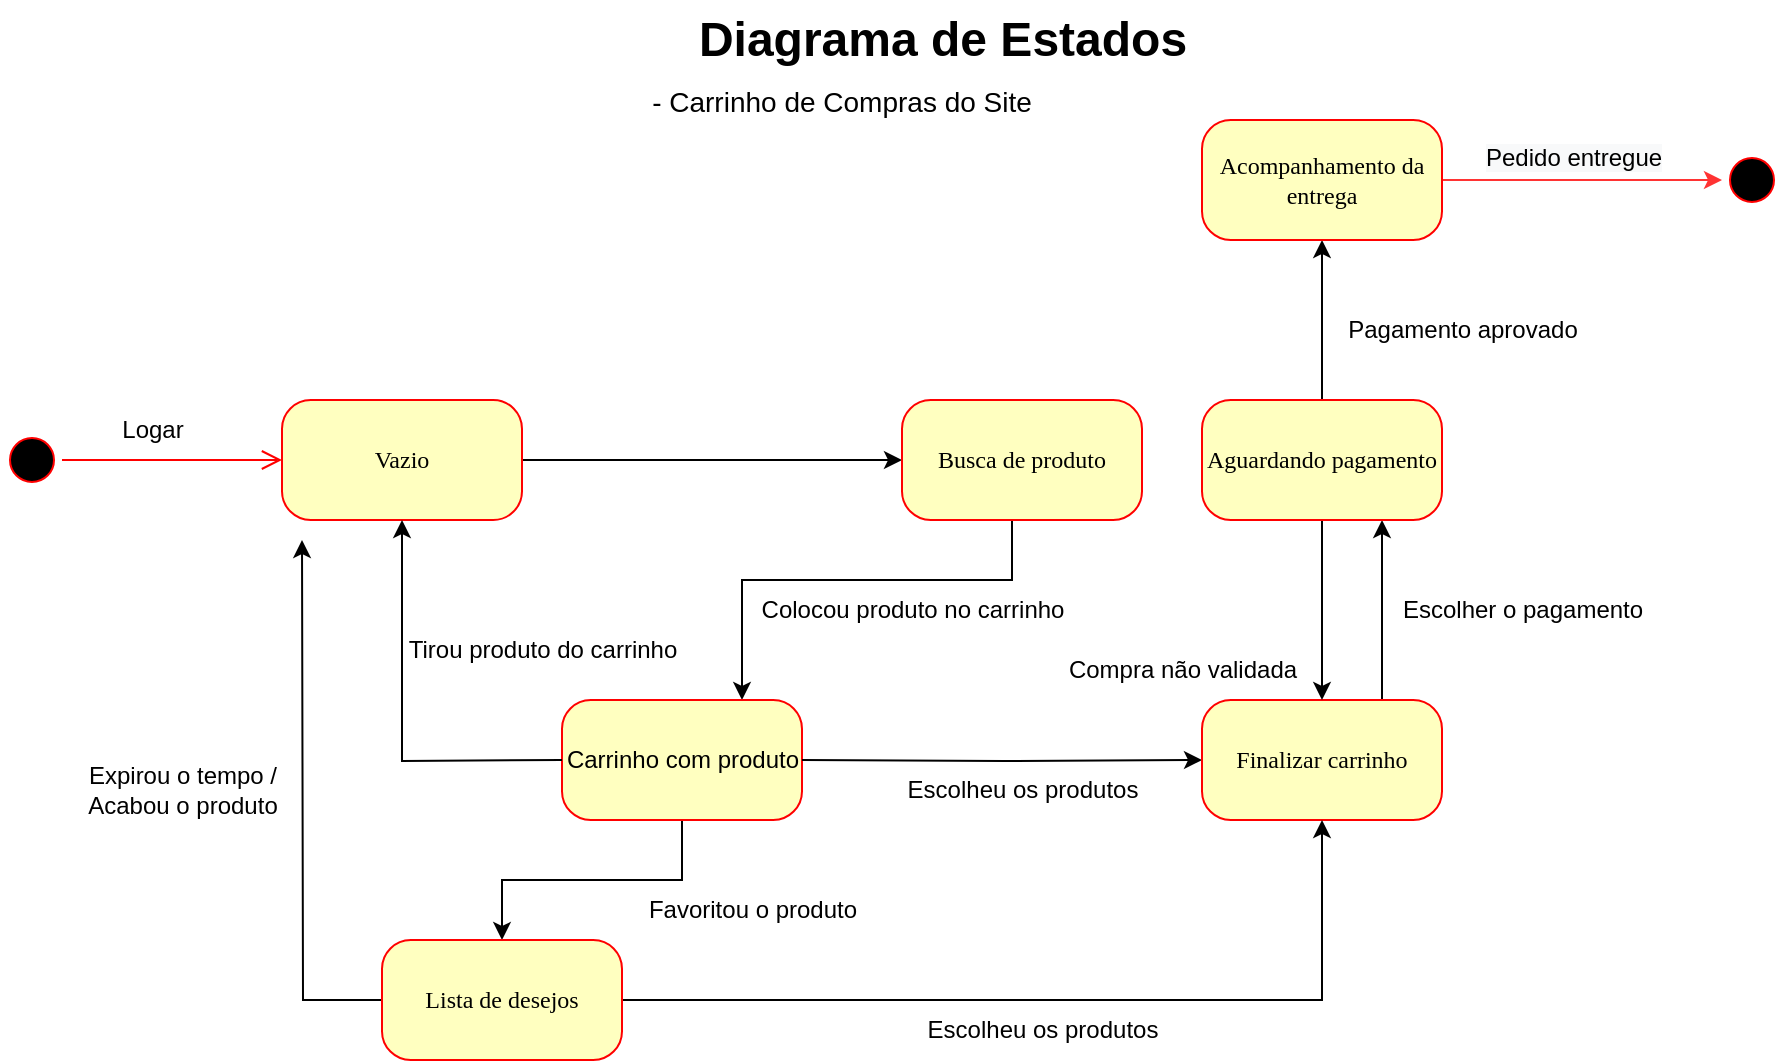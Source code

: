 <mxfile version="21.3.2" type="device" pages="4">
  <diagram id="UKzNZ6dTsPU5_2VKn_YB" name="Página-4">
    <mxGraphModel dx="1306" dy="811" grid="1" gridSize="10" guides="1" tooltips="1" connect="1" arrows="1" fold="1" page="1" pageScale="1" pageWidth="827" pageHeight="1169" math="0" shadow="0">
      <root>
        <mxCell id="0" />
        <mxCell id="1" parent="0" />
        <mxCell id="QSzTmK0R1_ZSymb_T-1I-1" value="" style="ellipse;html=1;shape=startState;fillColor=#000000;strokeColor=#ff0000;rounded=1;shadow=0;comic=0;labelBackgroundColor=none;fontFamily=Verdana;fontSize=12;fontColor=#000000;align=center;direction=south;" vertex="1" parent="1">
          <mxGeometry x="40" y="235" width="30" height="30" as="geometry" />
        </mxCell>
        <mxCell id="QSzTmK0R1_ZSymb_T-1I-2" style="edgeStyle=orthogonalEdgeStyle;rounded=0;orthogonalLoop=1;jettySize=auto;html=1;entryX=0.75;entryY=0;entryDx=0;entryDy=0;exitX=0.5;exitY=1;exitDx=0;exitDy=0;" edge="1" parent="1" source="QSzTmK0R1_ZSymb_T-1I-14" target="QSzTmK0R1_ZSymb_T-1I-7">
          <mxGeometry relative="1" as="geometry">
            <mxPoint x="410" y="340" as="targetPoint" />
            <Array as="points">
              <mxPoint x="545" y="310" />
              <mxPoint x="410" y="310" />
            </Array>
          </mxGeometry>
        </mxCell>
        <mxCell id="QSzTmK0R1_ZSymb_T-1I-3" value="" style="edgeStyle=orthogonalEdgeStyle;rounded=0;orthogonalLoop=1;jettySize=auto;html=1;" edge="1" parent="1" source="QSzTmK0R1_ZSymb_T-1I-4" target="QSzTmK0R1_ZSymb_T-1I-14">
          <mxGeometry relative="1" as="geometry" />
        </mxCell>
        <mxCell id="QSzTmK0R1_ZSymb_T-1I-4" value="Vazio" style="rounded=1;whiteSpace=wrap;html=1;arcSize=24;fillColor=#ffffc0;strokeColor=#ff0000;shadow=0;comic=0;labelBackgroundColor=none;fontFamily=Verdana;fontSize=12;fontColor=#000000;align=center;" vertex="1" parent="1">
          <mxGeometry x="180" y="220" width="120" height="60" as="geometry" />
        </mxCell>
        <mxCell id="QSzTmK0R1_ZSymb_T-1I-5" style="edgeStyle=orthogonalEdgeStyle;html=1;labelBackgroundColor=none;endArrow=open;endSize=8;strokeColor=#ff0000;fontFamily=Verdana;fontSize=12;align=left;entryX=0;entryY=0.5;entryDx=0;entryDy=0;" edge="1" parent="1" source="QSzTmK0R1_ZSymb_T-1I-1" target="QSzTmK0R1_ZSymb_T-1I-4">
          <mxGeometry relative="1" as="geometry">
            <mxPoint x="160" y="250" as="targetPoint" />
            <Array as="points" />
          </mxGeometry>
        </mxCell>
        <mxCell id="QSzTmK0R1_ZSymb_T-1I-6" value="" style="edgeStyle=orthogonalEdgeStyle;rounded=0;orthogonalLoop=1;jettySize=auto;html=1;" edge="1" parent="1" source="QSzTmK0R1_ZSymb_T-1I-7" target="QSzTmK0R1_ZSymb_T-1I-19">
          <mxGeometry relative="1" as="geometry" />
        </mxCell>
        <mxCell id="QSzTmK0R1_ZSymb_T-1I-7" value="" style="rounded=1;whiteSpace=wrap;html=1;arcSize=24;fillColor=#ffffc0;strokeColor=#ff0000;shadow=0;comic=0;labelBackgroundColor=none;fontFamily=Verdana;fontSize=12;fontColor=#000000;align=center;" vertex="1" parent="1">
          <mxGeometry x="320" y="370" width="120" height="60" as="geometry" />
        </mxCell>
        <mxCell id="QSzTmK0R1_ZSymb_T-1I-8" value="Colocou produto no carrinho" style="text;html=1;align=center;verticalAlign=middle;resizable=0;points=[];autosize=1;strokeColor=none;fillColor=none;" vertex="1" parent="1">
          <mxGeometry x="410" y="310" width="170" height="30" as="geometry" />
        </mxCell>
        <mxCell id="QSzTmK0R1_ZSymb_T-1I-9" value="Tirou produto do carrinho" style="text;html=1;align=center;verticalAlign=middle;resizable=0;points=[];autosize=1;strokeColor=none;fillColor=none;" vertex="1" parent="1">
          <mxGeometry x="230" y="330" width="160" height="30" as="geometry" />
        </mxCell>
        <mxCell id="QSzTmK0R1_ZSymb_T-1I-10" style="edgeStyle=orthogonalEdgeStyle;rounded=0;orthogonalLoop=1;jettySize=auto;html=1;entryX=0.5;entryY=1;entryDx=0;entryDy=0;" edge="1" parent="1" target="QSzTmK0R1_ZSymb_T-1I-4">
          <mxGeometry relative="1" as="geometry">
            <mxPoint x="320" y="400" as="sourcePoint" />
          </mxGeometry>
        </mxCell>
        <mxCell id="QSzTmK0R1_ZSymb_T-1I-11" style="edgeStyle=orthogonalEdgeStyle;rounded=0;orthogonalLoop=1;jettySize=auto;html=1;entryX=0;entryY=0.5;entryDx=0;entryDy=0;" edge="1" parent="1" target="QSzTmK0R1_ZSymb_T-1I-16">
          <mxGeometry relative="1" as="geometry">
            <mxPoint x="440" y="400" as="sourcePoint" />
          </mxGeometry>
        </mxCell>
        <mxCell id="QSzTmK0R1_ZSymb_T-1I-12" value="Carrinho com produto" style="text;html=1;align=center;verticalAlign=middle;resizable=0;points=[];autosize=1;strokeColor=none;fillColor=none;" vertex="1" parent="1">
          <mxGeometry x="310" y="385" width="140" height="30" as="geometry" />
        </mxCell>
        <mxCell id="QSzTmK0R1_ZSymb_T-1I-13" value="Logar" style="text;html=1;align=center;verticalAlign=middle;resizable=0;points=[];autosize=1;strokeColor=none;fillColor=none;" vertex="1" parent="1">
          <mxGeometry x="90" y="220" width="50" height="30" as="geometry" />
        </mxCell>
        <mxCell id="QSzTmK0R1_ZSymb_T-1I-14" value="Busca de produto" style="rounded=1;whiteSpace=wrap;html=1;arcSize=24;fillColor=#ffffc0;strokeColor=#ff0000;shadow=0;comic=0;labelBackgroundColor=none;fontFamily=Verdana;fontSize=12;fontColor=#000000;align=center;" vertex="1" parent="1">
          <mxGeometry x="490" y="220" width="120" height="60" as="geometry" />
        </mxCell>
        <mxCell id="QSzTmK0R1_ZSymb_T-1I-15" value="" style="edgeStyle=orthogonalEdgeStyle;rounded=0;orthogonalLoop=1;jettySize=auto;html=1;" edge="1" parent="1" source="QSzTmK0R1_ZSymb_T-1I-16" target="QSzTmK0R1_ZSymb_T-1I-24">
          <mxGeometry relative="1" as="geometry">
            <Array as="points">
              <mxPoint x="730" y="360" />
              <mxPoint x="730" y="360" />
            </Array>
          </mxGeometry>
        </mxCell>
        <mxCell id="QSzTmK0R1_ZSymb_T-1I-16" value="Finalizar carrinho" style="rounded=1;whiteSpace=wrap;html=1;arcSize=24;fillColor=#ffffc0;strokeColor=#ff0000;shadow=0;comic=0;labelBackgroundColor=none;fontFamily=Verdana;fontSize=12;fontColor=#000000;align=center;" vertex="1" parent="1">
          <mxGeometry x="640" y="370" width="120" height="60" as="geometry" />
        </mxCell>
        <mxCell id="QSzTmK0R1_ZSymb_T-1I-17" style="edgeStyle=orthogonalEdgeStyle;rounded=0;orthogonalLoop=1;jettySize=auto;html=1;" edge="1" parent="1" source="QSzTmK0R1_ZSymb_T-1I-19">
          <mxGeometry relative="1" as="geometry">
            <mxPoint x="190" y="290" as="targetPoint" />
          </mxGeometry>
        </mxCell>
        <mxCell id="QSzTmK0R1_ZSymb_T-1I-18" style="edgeStyle=orthogonalEdgeStyle;rounded=0;orthogonalLoop=1;jettySize=auto;html=1;entryX=0.5;entryY=1;entryDx=0;entryDy=0;" edge="1" parent="1" source="QSzTmK0R1_ZSymb_T-1I-19" target="QSzTmK0R1_ZSymb_T-1I-16">
          <mxGeometry relative="1" as="geometry" />
        </mxCell>
        <mxCell id="QSzTmK0R1_ZSymb_T-1I-19" value="Lista de desejos" style="rounded=1;whiteSpace=wrap;html=1;arcSize=24;fillColor=#ffffc0;strokeColor=#ff0000;shadow=0;comic=0;labelBackgroundColor=none;fontFamily=Verdana;fontSize=12;fontColor=#000000;align=center;" vertex="1" parent="1">
          <mxGeometry x="230" y="490" width="120" height="60" as="geometry" />
        </mxCell>
        <mxCell id="QSzTmK0R1_ZSymb_T-1I-20" value="Expirou o tempo / &lt;br&gt;Acabou o produto" style="text;html=1;align=center;verticalAlign=middle;resizable=0;points=[];autosize=1;strokeColor=none;fillColor=none;" vertex="1" parent="1">
          <mxGeometry x="70" y="395" width="120" height="40" as="geometry" />
        </mxCell>
        <mxCell id="QSzTmK0R1_ZSymb_T-1I-21" value="Favoritou o produto" style="text;html=1;align=center;verticalAlign=middle;resizable=0;points=[];autosize=1;strokeColor=none;fillColor=none;" vertex="1" parent="1">
          <mxGeometry x="350" y="460" width="130" height="30" as="geometry" />
        </mxCell>
        <mxCell id="QSzTmK0R1_ZSymb_T-1I-22" style="edgeStyle=orthogonalEdgeStyle;rounded=0;orthogonalLoop=1;jettySize=auto;html=1;entryX=0.5;entryY=0;entryDx=0;entryDy=0;" edge="1" parent="1" source="QSzTmK0R1_ZSymb_T-1I-24" target="QSzTmK0R1_ZSymb_T-1I-16">
          <mxGeometry relative="1" as="geometry" />
        </mxCell>
        <mxCell id="QSzTmK0R1_ZSymb_T-1I-23" value="" style="edgeStyle=orthogonalEdgeStyle;rounded=0;orthogonalLoop=1;jettySize=auto;html=1;" edge="1" parent="1" source="QSzTmK0R1_ZSymb_T-1I-24" target="QSzTmK0R1_ZSymb_T-1I-30">
          <mxGeometry relative="1" as="geometry" />
        </mxCell>
        <mxCell id="QSzTmK0R1_ZSymb_T-1I-24" value="Aguardando pagamento" style="rounded=1;whiteSpace=wrap;html=1;arcSize=24;fillColor=#ffffc0;strokeColor=#ff0000;shadow=0;comic=0;labelBackgroundColor=none;fontFamily=Verdana;fontSize=12;fontColor=#000000;align=center;" vertex="1" parent="1">
          <mxGeometry x="640" y="220" width="120" height="60" as="geometry" />
        </mxCell>
        <mxCell id="QSzTmK0R1_ZSymb_T-1I-25" value="Escolher o pagamento" style="text;html=1;align=center;verticalAlign=middle;resizable=0;points=[];autosize=1;strokeColor=none;fillColor=none;" vertex="1" parent="1">
          <mxGeometry x="730" y="310" width="140" height="30" as="geometry" />
        </mxCell>
        <mxCell id="QSzTmK0R1_ZSymb_T-1I-26" value="Compra não validada" style="text;html=1;align=center;verticalAlign=middle;resizable=0;points=[];autosize=1;strokeColor=none;fillColor=none;" vertex="1" parent="1">
          <mxGeometry x="560" y="340" width="140" height="30" as="geometry" />
        </mxCell>
        <mxCell id="QSzTmK0R1_ZSymb_T-1I-27" value="Escolheu os produtos" style="text;html=1;align=center;verticalAlign=middle;resizable=0;points=[];autosize=1;strokeColor=none;fillColor=none;" vertex="1" parent="1">
          <mxGeometry x="480" y="400" width="140" height="30" as="geometry" />
        </mxCell>
        <mxCell id="QSzTmK0R1_ZSymb_T-1I-28" value="Escolheu os produtos" style="text;html=1;align=center;verticalAlign=middle;resizable=0;points=[];autosize=1;strokeColor=none;fillColor=none;" vertex="1" parent="1">
          <mxGeometry x="490" y="520" width="140" height="30" as="geometry" />
        </mxCell>
        <mxCell id="QSzTmK0R1_ZSymb_T-1I-29" style="edgeStyle=orthogonalEdgeStyle;rounded=0;orthogonalLoop=1;jettySize=auto;html=1;strokeColor=#FF3333;" edge="1" parent="1" source="QSzTmK0R1_ZSymb_T-1I-30" target="QSzTmK0R1_ZSymb_T-1I-32">
          <mxGeometry relative="1" as="geometry" />
        </mxCell>
        <mxCell id="QSzTmK0R1_ZSymb_T-1I-30" value="Acompanhamento da entrega" style="rounded=1;whiteSpace=wrap;html=1;arcSize=24;fillColor=#ffffc0;strokeColor=#ff0000;shadow=0;comic=0;labelBackgroundColor=none;fontFamily=Verdana;fontSize=12;fontColor=#000000;align=center;" vertex="1" parent="1">
          <mxGeometry x="640" y="80" width="120" height="60" as="geometry" />
        </mxCell>
        <mxCell id="QSzTmK0R1_ZSymb_T-1I-31" value="Pagamento aprovado" style="text;html=1;align=center;verticalAlign=middle;resizable=0;points=[];autosize=1;strokeColor=none;fillColor=none;" vertex="1" parent="1">
          <mxGeometry x="700" y="170" width="140" height="30" as="geometry" />
        </mxCell>
        <mxCell id="QSzTmK0R1_ZSymb_T-1I-32" value="" style="ellipse;html=1;shape=startState;fillColor=#000000;strokeColor=#ff0000;rounded=1;shadow=0;comic=0;labelBackgroundColor=none;fontFamily=Verdana;fontSize=12;fontColor=#000000;align=center;direction=south;" vertex="1" parent="1">
          <mxGeometry x="900" y="95" width="30" height="30" as="geometry" />
        </mxCell>
        <mxCell id="QSzTmK0R1_ZSymb_T-1I-33" value="&lt;span style=&quot;color: rgb(0, 0, 0); font-family: Helvetica; font-size: 12px; font-style: normal; font-variant-ligatures: normal; font-variant-caps: normal; font-weight: 400; letter-spacing: normal; orphans: 2; text-align: center; text-indent: 0px; text-transform: none; widows: 2; word-spacing: 0px; -webkit-text-stroke-width: 0px; background-color: rgb(248, 249, 250); text-decoration-thickness: initial; text-decoration-style: initial; text-decoration-color: initial; float: none; display: inline !important;&quot;&gt;Pedido entregue&lt;/span&gt;" style="text;whiteSpace=wrap;html=1;" vertex="1" parent="1">
          <mxGeometry x="780" y="85" width="150" height="40" as="geometry" />
        </mxCell>
        <mxCell id="wjLKwrk80E92zE37U0yN-1" value="Diagrama de Estados" style="text;strokeColor=none;fillColor=none;html=1;fontSize=24;fontStyle=1;verticalAlign=middle;align=center;" vertex="1" parent="1">
          <mxGeometry x="460" y="20" width="100" height="40" as="geometry" />
        </mxCell>
        <UserObject label="- Carrinho de Compras do Site" placeholders="1" name="Variable" id="wjLKwrk80E92zE37U0yN-5">
          <mxCell style="text;html=1;strokeColor=none;fillColor=none;align=center;verticalAlign=middle;whiteSpace=wrap;overflow=hidden;fontSize=14;" vertex="1" parent="1">
            <mxGeometry x="360" y="60" width="200" height="20" as="geometry" />
          </mxCell>
        </UserObject>
      </root>
    </mxGraphModel>
  </diagram>
  <diagram id="mQd7OjHaYRAeCWhuXMeN" name="Página-5">
    <mxGraphModel dx="2133" dy="811" grid="1" gridSize="10" guides="1" tooltips="1" connect="1" arrows="1" fold="1" page="1" pageScale="1" pageWidth="827" pageHeight="1169" math="0" shadow="0">
      <root>
        <mxCell id="0" />
        <mxCell id="1" parent="0" />
        <mxCell id="MnEmPTt4N7ZfXFW_6xiJ-1" value="Sistema de Gestão do Petshop - Cliente faz cadastro" style="swimlane;html=1;childLayout=stackLayout;startSize=20;rounded=0;shadow=0;comic=0;labelBackgroundColor=none;strokeWidth=1;fontFamily=Verdana;fontSize=12;align=center;" vertex="1" parent="1">
          <mxGeometry x="-70" y="20" width="810" height="1450" as="geometry" />
        </mxCell>
        <mxCell id="MnEmPTt4N7ZfXFW_6xiJ-2" value="Apresentação (Interface de Usuário)" style="swimlane;html=1;startSize=20;" vertex="1" parent="MnEmPTt4N7ZfXFW_6xiJ-1">
          <mxGeometry y="20" width="250" height="1430" as="geometry" />
        </mxCell>
        <mxCell id="MnEmPTt4N7ZfXFW_6xiJ-3" style="edgeStyle=orthogonalEdgeStyle;rounded=0;orthogonalLoop=1;jettySize=auto;html=1;" edge="1" parent="MnEmPTt4N7ZfXFW_6xiJ-2" source="MnEmPTt4N7ZfXFW_6xiJ-4">
          <mxGeometry relative="1" as="geometry">
            <mxPoint x="125" y="130" as="targetPoint" />
          </mxGeometry>
        </mxCell>
        <mxCell id="MnEmPTt4N7ZfXFW_6xiJ-4" value="" style="ellipse;fillColor=#000000;strokeColor=none;" vertex="1" parent="MnEmPTt4N7ZfXFW_6xiJ-2">
          <mxGeometry x="110" y="70" width="30" height="30" as="geometry" />
        </mxCell>
        <mxCell id="MnEmPTt4N7ZfXFW_6xiJ-5" style="edgeStyle=orthogonalEdgeStyle;rounded=0;orthogonalLoop=1;jettySize=auto;html=1;entryX=0.5;entryY=0;entryDx=0;entryDy=0;" edge="1" parent="MnEmPTt4N7ZfXFW_6xiJ-2" source="MnEmPTt4N7ZfXFW_6xiJ-6" target="MnEmPTt4N7ZfXFW_6xiJ-8">
          <mxGeometry relative="1" as="geometry" />
        </mxCell>
        <mxCell id="MnEmPTt4N7ZfXFW_6xiJ-6" value="Cliente seleciona Realizar Cadastro" style="rounded=1;whiteSpace=wrap;html=1;arcSize=40;fontColor=#000000;fillColor=#ffffc0;strokeColor=#ff0000;" vertex="1" parent="MnEmPTt4N7ZfXFW_6xiJ-2">
          <mxGeometry x="65" y="130" width="120" height="40" as="geometry" />
        </mxCell>
        <mxCell id="MnEmPTt4N7ZfXFW_6xiJ-7" style="edgeStyle=orthogonalEdgeStyle;rounded=0;orthogonalLoop=1;jettySize=auto;html=1;" edge="1" parent="MnEmPTt4N7ZfXFW_6xiJ-2" source="MnEmPTt4N7ZfXFW_6xiJ-8" target="MnEmPTt4N7ZfXFW_6xiJ-10">
          <mxGeometry relative="1" as="geometry" />
        </mxCell>
        <mxCell id="MnEmPTt4N7ZfXFW_6xiJ-8" value="Sistema apresenta form de Cadastro de Clientes" style="rounded=1;whiteSpace=wrap;html=1;arcSize=40;fontColor=#000000;fillColor=#ffffc0;strokeColor=#ff0000;" vertex="1" parent="MnEmPTt4N7ZfXFW_6xiJ-2">
          <mxGeometry x="65" y="200" width="120" height="40" as="geometry" />
        </mxCell>
        <mxCell id="MnEmPTt4N7ZfXFW_6xiJ-9" style="edgeStyle=orthogonalEdgeStyle;rounded=0;orthogonalLoop=1;jettySize=auto;html=1;entryX=0.5;entryY=0;entryDx=0;entryDy=0;" edge="1" parent="MnEmPTt4N7ZfXFW_6xiJ-2" source="MnEmPTt4N7ZfXFW_6xiJ-10" target="MnEmPTt4N7ZfXFW_6xiJ-12">
          <mxGeometry relative="1" as="geometry" />
        </mxCell>
        <mxCell id="MnEmPTt4N7ZfXFW_6xiJ-10" value="Cliente preenche os dados" style="rounded=1;whiteSpace=wrap;html=1;arcSize=40;fontColor=#000000;fillColor=#ffffc0;strokeColor=#ff0000;" vertex="1" parent="MnEmPTt4N7ZfXFW_6xiJ-2">
          <mxGeometry x="65" y="270" width="120" height="40" as="geometry" />
        </mxCell>
        <mxCell id="MnEmPTt4N7ZfXFW_6xiJ-11" style="edgeStyle=orthogonalEdgeStyle;rounded=0;orthogonalLoop=1;jettySize=auto;html=1;" edge="1" parent="MnEmPTt4N7ZfXFW_6xiJ-2" source="MnEmPTt4N7ZfXFW_6xiJ-12" target="MnEmPTt4N7ZfXFW_6xiJ-14">
          <mxGeometry relative="1" as="geometry" />
        </mxCell>
        <mxCell id="MnEmPTt4N7ZfXFW_6xiJ-12" value="Aplicação valida os dados " style="rounded=1;whiteSpace=wrap;html=1;arcSize=40;fontColor=#000000;fillColor=#ffffc0;strokeColor=#ff0000;" vertex="1" parent="MnEmPTt4N7ZfXFW_6xiJ-2">
          <mxGeometry x="65" y="340" width="120" height="40" as="geometry" />
        </mxCell>
        <mxCell id="MnEmPTt4N7ZfXFW_6xiJ-13" style="edgeStyle=orthogonalEdgeStyle;rounded=0;orthogonalLoop=1;jettySize=auto;html=1;" edge="1" parent="MnEmPTt4N7ZfXFW_6xiJ-2" source="MnEmPTt4N7ZfXFW_6xiJ-14" target="MnEmPTt4N7ZfXFW_6xiJ-16">
          <mxGeometry relative="1" as="geometry" />
        </mxCell>
        <mxCell id="MnEmPTt4N7ZfXFW_6xiJ-14" value="Dados válidos?" style="rhombus;" vertex="1" parent="MnEmPTt4N7ZfXFW_6xiJ-2">
          <mxGeometry x="70" y="410" width="110" height="50" as="geometry" />
        </mxCell>
        <mxCell id="MnEmPTt4N7ZfXFW_6xiJ-15" style="edgeStyle=orthogonalEdgeStyle;rounded=0;orthogonalLoop=1;jettySize=auto;html=1;entryX=0;entryY=0.5;entryDx=0;entryDy=0;" edge="1" parent="MnEmPTt4N7ZfXFW_6xiJ-2" source="MnEmPTt4N7ZfXFW_6xiJ-16" target="MnEmPTt4N7ZfXFW_6xiJ-10">
          <mxGeometry relative="1" as="geometry">
            <Array as="points">
              <mxPoint x="45" y="500" />
              <mxPoint x="45" y="290" />
            </Array>
          </mxGeometry>
        </mxCell>
        <mxCell id="MnEmPTt4N7ZfXFW_6xiJ-16" value="Apresenta mensagem de erro" style="rounded=1;whiteSpace=wrap;html=1;arcSize=40;fontColor=#000000;fillColor=#ffffc0;strokeColor=#ff0000;" vertex="1" parent="MnEmPTt4N7ZfXFW_6xiJ-2">
          <mxGeometry x="65" y="480" width="120" height="40" as="geometry" />
        </mxCell>
        <mxCell id="MnEmPTt4N7ZfXFW_6xiJ-17" value="Não" style="text;align=center;fontStyle=1;verticalAlign=middle;spacingLeft=3;spacingRight=3;strokeColor=none;rotatable=0;points=[[0,0.5],[1,0.5]];portConstraint=eastwest;" vertex="1" parent="MnEmPTt4N7ZfXFW_6xiJ-2">
          <mxGeometry x="110" y="454" width="80" height="26" as="geometry" />
        </mxCell>
        <mxCell id="MnEmPTt4N7ZfXFW_6xiJ-18" value="Informa cliente que e-mail já cadastrado" style="rounded=1;whiteSpace=wrap;html=1;arcSize=40;fontColor=#000000;fillColor=#ffffc0;strokeColor=#ff0000;" vertex="1" parent="MnEmPTt4N7ZfXFW_6xiJ-2">
          <mxGeometry x="60" y="637.5" width="120" height="40" as="geometry" />
        </mxCell>
        <mxCell id="MnEmPTt4N7ZfXFW_6xiJ-19" value="Sim" style="text;align=center;fontStyle=1;verticalAlign=middle;spacingLeft=3;spacingRight=3;strokeColor=none;rotatable=0;points=[[0,0.5],[1,0.5]];portConstraint=eastwest;" vertex="1" parent="MnEmPTt4N7ZfXFW_6xiJ-2">
          <mxGeometry x="150" y="410" width="80" height="26" as="geometry" />
        </mxCell>
        <mxCell id="MnEmPTt4N7ZfXFW_6xiJ-20" value="Cliente submete cadastro" style="rounded=1;whiteSpace=wrap;html=1;arcSize=40;fontColor=#000000;fillColor=#ffffc0;strokeColor=#ff0000;" vertex="1" parent="MnEmPTt4N7ZfXFW_6xiJ-2">
          <mxGeometry x="65" y="550" width="120" height="40" as="geometry" />
        </mxCell>
        <mxCell id="MnEmPTt4N7ZfXFW_6xiJ-21" style="edgeStyle=orthogonalEdgeStyle;rounded=0;orthogonalLoop=1;jettySize=auto;html=1;entryX=1;entryY=0.5;entryDx=0;entryDy=0;exitX=1;exitY=0.5;exitDx=0;exitDy=0;" edge="1" parent="MnEmPTt4N7ZfXFW_6xiJ-2" source="MnEmPTt4N7ZfXFW_6xiJ-14" target="MnEmPTt4N7ZfXFW_6xiJ-20">
          <mxGeometry relative="1" as="geometry" />
        </mxCell>
        <mxCell id="MnEmPTt4N7ZfXFW_6xiJ-22" value="Informa cliente que CPF já cadastrado" style="rounded=1;whiteSpace=wrap;html=1;arcSize=40;fontColor=#000000;fillColor=#ffffc0;strokeColor=#ff0000;" vertex="1" parent="MnEmPTt4N7ZfXFW_6xiJ-2">
          <mxGeometry x="70" y="810" width="120" height="40" as="geometry" />
        </mxCell>
        <mxCell id="MnEmPTt4N7ZfXFW_6xiJ-23" style="edgeStyle=orthogonalEdgeStyle;rounded=0;orthogonalLoop=1;jettySize=auto;html=1;entryX=0.5;entryY=0;entryDx=0;entryDy=0;" edge="1" parent="MnEmPTt4N7ZfXFW_6xiJ-2" source="MnEmPTt4N7ZfXFW_6xiJ-24" target="MnEmPTt4N7ZfXFW_6xiJ-26">
          <mxGeometry relative="1" as="geometry" />
        </mxCell>
        <mxCell id="MnEmPTt4N7ZfXFW_6xiJ-24" value="Realizar Cadastro do(s) Pet(s) " style="rounded=1;whiteSpace=wrap;html=1;arcSize=40;fontColor=#000000;fillColor=#ffffc0;strokeColor=#ff0000;" vertex="1" parent="MnEmPTt4N7ZfXFW_6xiJ-2">
          <mxGeometry x="70" y="970" width="120" height="40" as="geometry" />
        </mxCell>
        <mxCell id="MnEmPTt4N7ZfXFW_6xiJ-25" style="edgeStyle=orthogonalEdgeStyle;rounded=0;orthogonalLoop=1;jettySize=auto;html=1;" edge="1" parent="MnEmPTt4N7ZfXFW_6xiJ-2" source="MnEmPTt4N7ZfXFW_6xiJ-26" target="MnEmPTt4N7ZfXFW_6xiJ-27">
          <mxGeometry relative="1" as="geometry" />
        </mxCell>
        <mxCell id="MnEmPTt4N7ZfXFW_6xiJ-26" value="Sistema pede para entrar senha" style="rounded=1;whiteSpace=wrap;html=1;arcSize=40;fontColor=#000000;fillColor=#ffffc0;strokeColor=#ff0000;" vertex="1" parent="MnEmPTt4N7ZfXFW_6xiJ-2">
          <mxGeometry x="70" y="1040" width="120" height="40" as="geometry" />
        </mxCell>
        <mxCell id="MnEmPTt4N7ZfXFW_6xiJ-27" value="Cliente entra senha" style="rounded=1;whiteSpace=wrap;html=1;arcSize=40;fontColor=#000000;fillColor=#ffffc0;strokeColor=#ff0000;" vertex="1" parent="MnEmPTt4N7ZfXFW_6xiJ-2">
          <mxGeometry x="70" y="1110" width="120" height="40" as="geometry" />
        </mxCell>
        <mxCell id="MnEmPTt4N7ZfXFW_6xiJ-28" value="Informa que senha não é válida" style="rounded=1;whiteSpace=wrap;html=1;arcSize=40;fontColor=#000000;fillColor=#ffffc0;strokeColor=#ff0000;" vertex="1" parent="MnEmPTt4N7ZfXFW_6xiJ-2">
          <mxGeometry x="70" y="1190" width="120" height="40" as="geometry" />
        </mxCell>
        <mxCell id="MnEmPTt4N7ZfXFW_6xiJ-29" style="edgeStyle=orthogonalEdgeStyle;rounded=0;orthogonalLoop=1;jettySize=auto;html=1;" edge="1" parent="MnEmPTt4N7ZfXFW_6xiJ-2" source="MnEmPTt4N7ZfXFW_6xiJ-30" target="MnEmPTt4N7ZfXFW_6xiJ-31">
          <mxGeometry relative="1" as="geometry" />
        </mxCell>
        <mxCell id="MnEmPTt4N7ZfXFW_6xiJ-30" value="Informa cliente que cadastro foi finalizado com sucesso" style="rounded=1;whiteSpace=wrap;html=1;arcSize=40;fontColor=#000000;fillColor=#ffffc0;strokeColor=#ff0000;" vertex="1" parent="MnEmPTt4N7ZfXFW_6xiJ-2">
          <mxGeometry x="70" y="1320" width="120" height="60" as="geometry" />
        </mxCell>
        <mxCell id="MnEmPTt4N7ZfXFW_6xiJ-31" value="" style="ellipse;html=1;shape=endState;fillColor=strokeColor;" vertex="1" parent="MnEmPTt4N7ZfXFW_6xiJ-2">
          <mxGeometry x="115" y="1400" width="30" height="30" as="geometry" />
        </mxCell>
        <mxCell id="MnEmPTt4N7ZfXFW_6xiJ-32" value="Domínio (Inteligência de Negócio)" style="swimlane;html=1;startSize=20;" vertex="1" parent="MnEmPTt4N7ZfXFW_6xiJ-1">
          <mxGeometry x="250" y="20" width="300" height="1430" as="geometry" />
        </mxCell>
        <mxCell id="MnEmPTt4N7ZfXFW_6xiJ-33" value="Verificar se e-mail já está cadastrado" style="rounded=1;whiteSpace=wrap;html=1;arcSize=40;fontColor=#000000;fillColor=#ffffc0;strokeColor=#ff0000;" vertex="1" parent="MnEmPTt4N7ZfXFW_6xiJ-32">
          <mxGeometry x="75" y="550" width="120" height="40" as="geometry" />
        </mxCell>
        <mxCell id="MnEmPTt4N7ZfXFW_6xiJ-34" style="edgeStyle=orthogonalEdgeStyle;rounded=0;orthogonalLoop=1;jettySize=auto;html=1;entryX=0.5;entryY=0;entryDx=0;entryDy=0;" edge="1" parent="MnEmPTt4N7ZfXFW_6xiJ-32" source="MnEmPTt4N7ZfXFW_6xiJ-35" target="MnEmPTt4N7ZfXFW_6xiJ-37">
          <mxGeometry relative="1" as="geometry" />
        </mxCell>
        <mxCell id="MnEmPTt4N7ZfXFW_6xiJ-35" value="E-mail já está &#xa;cadastrado?" style="rhombus;" vertex="1" parent="MnEmPTt4N7ZfXFW_6xiJ-32">
          <mxGeometry x="70" y="630" width="120" height="55" as="geometry" />
        </mxCell>
        <mxCell id="MnEmPTt4N7ZfXFW_6xiJ-36" value="Sim" style="text;align=center;fontStyle=1;verticalAlign=middle;spacingLeft=3;spacingRight=3;strokeColor=none;rotatable=0;points=[[0,0.5],[1,0.5]];portConstraint=eastwest;" vertex="1" parent="MnEmPTt4N7ZfXFW_6xiJ-32">
          <mxGeometry x="10" y="619" width="80" height="26" as="geometry" />
        </mxCell>
        <mxCell id="MnEmPTt4N7ZfXFW_6xiJ-37" value="Verificar se CPF já está cadastrado" style="rounded=1;whiteSpace=wrap;html=1;arcSize=40;fontColor=#000000;fillColor=#ffffc0;strokeColor=#ff0000;" vertex="1" parent="MnEmPTt4N7ZfXFW_6xiJ-32">
          <mxGeometry x="75" y="720" width="120" height="40" as="geometry" />
        </mxCell>
        <mxCell id="MnEmPTt4N7ZfXFW_6xiJ-38" style="edgeStyle=orthogonalEdgeStyle;rounded=0;orthogonalLoop=1;jettySize=auto;html=1;entryX=0.5;entryY=0;entryDx=0;entryDy=0;" edge="1" parent="MnEmPTt4N7ZfXFW_6xiJ-32" source="MnEmPTt4N7ZfXFW_6xiJ-39" target="MnEmPTt4N7ZfXFW_6xiJ-43">
          <mxGeometry relative="1" as="geometry" />
        </mxCell>
        <mxCell id="MnEmPTt4N7ZfXFW_6xiJ-39" value="CPF já está &#xa;cadastrado?" style="rhombus;" vertex="1" parent="MnEmPTt4N7ZfXFW_6xiJ-32">
          <mxGeometry x="75" y="800" width="120" height="60" as="geometry" />
        </mxCell>
        <mxCell id="MnEmPTt4N7ZfXFW_6xiJ-40" value="Sim" style="text;align=center;fontStyle=1;verticalAlign=middle;spacingLeft=3;spacingRight=3;strokeColor=none;rotatable=0;points=[[0,0.5],[1,0.5]];portConstraint=eastwest;" vertex="1" parent="MnEmPTt4N7ZfXFW_6xiJ-32">
          <mxGeometry y="790" width="80" height="26" as="geometry" />
        </mxCell>
        <mxCell id="MnEmPTt4N7ZfXFW_6xiJ-41" value="Não" style="text;align=center;fontStyle=1;verticalAlign=middle;spacingLeft=3;spacingRight=3;strokeColor=none;rotatable=0;points=[[0,0.5],[1,0.5]];portConstraint=eastwest;" vertex="1" parent="MnEmPTt4N7ZfXFW_6xiJ-32">
          <mxGeometry x="115" y="685" width="80" height="26" as="geometry" />
        </mxCell>
        <mxCell id="MnEmPTt4N7ZfXFW_6xiJ-42" value="Não" style="text;align=center;fontStyle=1;verticalAlign=middle;spacingLeft=3;spacingRight=3;strokeColor=none;rotatable=0;points=[[0,0.5],[1,0.5]];portConstraint=eastwest;" vertex="1" parent="MnEmPTt4N7ZfXFW_6xiJ-32">
          <mxGeometry x="135" y="860" width="80" height="26" as="geometry" />
        </mxCell>
        <mxCell id="MnEmPTt4N7ZfXFW_6xiJ-43" value="Armazenar dados do cliente" style="rounded=1;whiteSpace=wrap;html=1;arcSize=40;fontColor=#000000;fillColor=#ffffc0;strokeColor=#ff0000;" vertex="1" parent="MnEmPTt4N7ZfXFW_6xiJ-32">
          <mxGeometry x="75" y="890" width="120" height="40" as="geometry" />
        </mxCell>
        <mxCell id="MnEmPTt4N7ZfXFW_6xiJ-44" style="edgeStyle=orthogonalEdgeStyle;rounded=0;orthogonalLoop=1;jettySize=auto;html=1;entryX=0.5;entryY=0;entryDx=0;entryDy=0;" edge="1" parent="MnEmPTt4N7ZfXFW_6xiJ-32" source="MnEmPTt4N7ZfXFW_6xiJ-45" target="MnEmPTt4N7ZfXFW_6xiJ-47">
          <mxGeometry relative="1" as="geometry" />
        </mxCell>
        <mxCell id="MnEmPTt4N7ZfXFW_6xiJ-45" value="Validar senha" style="rounded=1;whiteSpace=wrap;html=1;arcSize=40;fontColor=#000000;fillColor=#ffffc0;strokeColor=#ff0000;" vertex="1" parent="MnEmPTt4N7ZfXFW_6xiJ-32">
          <mxGeometry x="80" y="1110" width="120" height="40" as="geometry" />
        </mxCell>
        <mxCell id="MnEmPTt4N7ZfXFW_6xiJ-46" style="edgeStyle=orthogonalEdgeStyle;rounded=0;orthogonalLoop=1;jettySize=auto;html=1;" edge="1" parent="MnEmPTt4N7ZfXFW_6xiJ-32" source="MnEmPTt4N7ZfXFW_6xiJ-47" target="MnEmPTt4N7ZfXFW_6xiJ-49">
          <mxGeometry relative="1" as="geometry" />
        </mxCell>
        <mxCell id="MnEmPTt4N7ZfXFW_6xiJ-47" value="Senha é válida" style="rhombus;" vertex="1" parent="MnEmPTt4N7ZfXFW_6xiJ-32">
          <mxGeometry x="80" y="1180" width="120" height="60" as="geometry" />
        </mxCell>
        <mxCell id="MnEmPTt4N7ZfXFW_6xiJ-48" value="Não" style="text;align=center;fontStyle=1;verticalAlign=middle;spacingLeft=3;spacingRight=3;strokeColor=none;rotatable=0;points=[[0,0.5],[1,0.5]];portConstraint=eastwest;" vertex="1" parent="MnEmPTt4N7ZfXFW_6xiJ-32">
          <mxGeometry y="1170" width="80" height="26" as="geometry" />
        </mxCell>
        <mxCell id="MnEmPTt4N7ZfXFW_6xiJ-49" value="Criptografa e armazena senha" style="rounded=1;whiteSpace=wrap;html=1;arcSize=40;fontColor=#000000;fillColor=#ffffc0;strokeColor=#ff0000;" vertex="1" parent="MnEmPTt4N7ZfXFW_6xiJ-32">
          <mxGeometry x="80" y="1270" width="120" height="40" as="geometry" />
        </mxCell>
        <mxCell id="MnEmPTt4N7ZfXFW_6xiJ-50" value="Finaliza cadastro" style="rounded=1;whiteSpace=wrap;html=1;arcSize=40;fontColor=#000000;fillColor=#ffffc0;strokeColor=#ff0000;" vertex="1" parent="MnEmPTt4N7ZfXFW_6xiJ-32">
          <mxGeometry x="80" y="1330" width="120" height="40" as="geometry" />
        </mxCell>
        <mxCell id="MnEmPTt4N7ZfXFW_6xiJ-51" style="edgeStyle=orthogonalEdgeStyle;rounded=0;orthogonalLoop=1;jettySize=auto;html=1;" edge="1" parent="MnEmPTt4N7ZfXFW_6xiJ-1" source="MnEmPTt4N7ZfXFW_6xiJ-35" target="MnEmPTt4N7ZfXFW_6xiJ-18">
          <mxGeometry relative="1" as="geometry" />
        </mxCell>
        <mxCell id="MnEmPTt4N7ZfXFW_6xiJ-52" style="edgeStyle=orthogonalEdgeStyle;rounded=0;orthogonalLoop=1;jettySize=auto;html=1;entryX=0;entryY=0.5;entryDx=0;entryDy=0;exitX=0.5;exitY=1;exitDx=0;exitDy=0;" edge="1" parent="MnEmPTt4N7ZfXFW_6xiJ-1" source="MnEmPTt4N7ZfXFW_6xiJ-20" target="MnEmPTt4N7ZfXFW_6xiJ-33">
          <mxGeometry relative="1" as="geometry" />
        </mxCell>
        <mxCell id="MnEmPTt4N7ZfXFW_6xiJ-53" style="edgeStyle=orthogonalEdgeStyle;rounded=0;orthogonalLoop=1;jettySize=auto;html=1;entryX=1;entryY=0.5;entryDx=0;entryDy=0;" edge="1" parent="MnEmPTt4N7ZfXFW_6xiJ-1" source="MnEmPTt4N7ZfXFW_6xiJ-39" target="MnEmPTt4N7ZfXFW_6xiJ-22">
          <mxGeometry relative="1" as="geometry" />
        </mxCell>
        <mxCell id="MnEmPTt4N7ZfXFW_6xiJ-54" style="edgeStyle=orthogonalEdgeStyle;rounded=0;orthogonalLoop=1;jettySize=auto;html=1;entryX=0;entryY=0.5;entryDx=0;entryDy=0;" edge="1" parent="MnEmPTt4N7ZfXFW_6xiJ-1" source="MnEmPTt4N7ZfXFW_6xiJ-27" target="MnEmPTt4N7ZfXFW_6xiJ-45">
          <mxGeometry relative="1" as="geometry" />
        </mxCell>
        <mxCell id="MnEmPTt4N7ZfXFW_6xiJ-55" style="edgeStyle=orthogonalEdgeStyle;rounded=0;orthogonalLoop=1;jettySize=auto;html=1;entryX=1;entryY=0.5;entryDx=0;entryDy=0;" edge="1" parent="MnEmPTt4N7ZfXFW_6xiJ-1" source="MnEmPTt4N7ZfXFW_6xiJ-47" target="MnEmPTt4N7ZfXFW_6xiJ-28">
          <mxGeometry relative="1" as="geometry" />
        </mxCell>
        <mxCell id="MnEmPTt4N7ZfXFW_6xiJ-56" style="edgeStyle=orthogonalEdgeStyle;rounded=0;orthogonalLoop=1;jettySize=auto;html=1;entryX=1;entryY=0.5;entryDx=0;entryDy=0;" edge="1" parent="MnEmPTt4N7ZfXFW_6xiJ-1" source="MnEmPTt4N7ZfXFW_6xiJ-50" target="MnEmPTt4N7ZfXFW_6xiJ-30">
          <mxGeometry relative="1" as="geometry" />
        </mxCell>
        <mxCell id="MnEmPTt4N7ZfXFW_6xiJ-57" style="edgeStyle=orthogonalEdgeStyle;rounded=0;orthogonalLoop=1;jettySize=auto;html=1;entryX=0;entryY=0.5;entryDx=0;entryDy=0;" edge="1" parent="MnEmPTt4N7ZfXFW_6xiJ-1" source="MnEmPTt4N7ZfXFW_6xiJ-33" target="MnEmPTt4N7ZfXFW_6xiJ-66">
          <mxGeometry relative="1" as="geometry" />
        </mxCell>
        <mxCell id="MnEmPTt4N7ZfXFW_6xiJ-58" style="edgeStyle=orthogonalEdgeStyle;rounded=0;orthogonalLoop=1;jettySize=auto;html=1;entryX=1;entryY=0.5;entryDx=0;entryDy=0;exitX=0.5;exitY=1;exitDx=0;exitDy=0;" edge="1" parent="MnEmPTt4N7ZfXFW_6xiJ-1" source="MnEmPTt4N7ZfXFW_6xiJ-66" target="MnEmPTt4N7ZfXFW_6xiJ-35">
          <mxGeometry relative="1" as="geometry" />
        </mxCell>
        <mxCell id="MnEmPTt4N7ZfXFW_6xiJ-59" style="edgeStyle=orthogonalEdgeStyle;rounded=0;orthogonalLoop=1;jettySize=auto;html=1;entryX=0;entryY=0.5;entryDx=0;entryDy=0;" edge="1" parent="MnEmPTt4N7ZfXFW_6xiJ-1" source="MnEmPTt4N7ZfXFW_6xiJ-37" target="MnEmPTt4N7ZfXFW_6xiJ-67">
          <mxGeometry relative="1" as="geometry" />
        </mxCell>
        <mxCell id="MnEmPTt4N7ZfXFW_6xiJ-60" style="edgeStyle=orthogonalEdgeStyle;rounded=0;orthogonalLoop=1;jettySize=auto;html=1;entryX=1;entryY=0.5;entryDx=0;entryDy=0;exitX=0.5;exitY=1;exitDx=0;exitDy=0;" edge="1" parent="MnEmPTt4N7ZfXFW_6xiJ-1" source="MnEmPTt4N7ZfXFW_6xiJ-67" target="MnEmPTt4N7ZfXFW_6xiJ-39">
          <mxGeometry relative="1" as="geometry" />
        </mxCell>
        <mxCell id="MnEmPTt4N7ZfXFW_6xiJ-61" style="edgeStyle=orthogonalEdgeStyle;rounded=0;orthogonalLoop=1;jettySize=auto;html=1;entryX=0;entryY=0.5;entryDx=0;entryDy=0;" edge="1" parent="MnEmPTt4N7ZfXFW_6xiJ-1" source="MnEmPTt4N7ZfXFW_6xiJ-43" target="MnEmPTt4N7ZfXFW_6xiJ-68">
          <mxGeometry relative="1" as="geometry" />
        </mxCell>
        <mxCell id="MnEmPTt4N7ZfXFW_6xiJ-62" style="edgeStyle=orthogonalEdgeStyle;rounded=0;orthogonalLoop=1;jettySize=auto;html=1;entryX=1;entryY=0.5;entryDx=0;entryDy=0;exitX=0.5;exitY=1;exitDx=0;exitDy=0;" edge="1" parent="MnEmPTt4N7ZfXFW_6xiJ-1" source="MnEmPTt4N7ZfXFW_6xiJ-68" target="MnEmPTt4N7ZfXFW_6xiJ-24">
          <mxGeometry relative="1" as="geometry" />
        </mxCell>
        <mxCell id="MnEmPTt4N7ZfXFW_6xiJ-63" style="edgeStyle=orthogonalEdgeStyle;rounded=0;orthogonalLoop=1;jettySize=auto;html=1;entryX=0;entryY=0.5;entryDx=0;entryDy=0;" edge="1" parent="MnEmPTt4N7ZfXFW_6xiJ-1" source="MnEmPTt4N7ZfXFW_6xiJ-49" target="MnEmPTt4N7ZfXFW_6xiJ-69">
          <mxGeometry relative="1" as="geometry" />
        </mxCell>
        <mxCell id="MnEmPTt4N7ZfXFW_6xiJ-64" style="edgeStyle=orthogonalEdgeStyle;rounded=0;orthogonalLoop=1;jettySize=auto;html=1;entryX=1;entryY=0.5;entryDx=0;entryDy=0;exitX=0.5;exitY=1;exitDx=0;exitDy=0;" edge="1" parent="MnEmPTt4N7ZfXFW_6xiJ-1" source="MnEmPTt4N7ZfXFW_6xiJ-69" target="MnEmPTt4N7ZfXFW_6xiJ-50">
          <mxGeometry relative="1" as="geometry" />
        </mxCell>
        <mxCell id="MnEmPTt4N7ZfXFW_6xiJ-65" value="Banco de Dados" style="swimlane;html=1;startSize=20;" vertex="1" parent="MnEmPTt4N7ZfXFW_6xiJ-1">
          <mxGeometry x="550" y="20" width="260" height="1430" as="geometry" />
        </mxCell>
        <mxCell id="MnEmPTt4N7ZfXFW_6xiJ-66" value="Busca pelo e-mail no Banco de Dados" style="rounded=1;whiteSpace=wrap;html=1;arcSize=40;fontColor=#000000;fillColor=#ffffc0;strokeColor=#ff0000;" vertex="1" parent="MnEmPTt4N7ZfXFW_6xiJ-65">
          <mxGeometry x="70" y="550" width="120" height="40" as="geometry" />
        </mxCell>
        <mxCell id="MnEmPTt4N7ZfXFW_6xiJ-67" value="Busca pelo CPF no Banco de Dados" style="rounded=1;whiteSpace=wrap;html=1;arcSize=40;fontColor=#000000;fillColor=#ffffc0;strokeColor=#ff0000;" vertex="1" parent="MnEmPTt4N7ZfXFW_6xiJ-65">
          <mxGeometry x="80" y="710" width="120" height="40" as="geometry" />
        </mxCell>
        <mxCell id="MnEmPTt4N7ZfXFW_6xiJ-68" value="Armazenar dados do cliente no Banco de Dados" style="rounded=1;whiteSpace=wrap;html=1;arcSize=40;fontColor=#000000;fillColor=#ffffc0;strokeColor=#ff0000;" vertex="1" parent="MnEmPTt4N7ZfXFW_6xiJ-65">
          <mxGeometry x="65" y="900" width="120" height="40" as="geometry" />
        </mxCell>
        <mxCell id="MnEmPTt4N7ZfXFW_6xiJ-69" value="Armazena senha no Banco de Dados" style="rounded=1;whiteSpace=wrap;html=1;arcSize=40;fontColor=#000000;fillColor=#ffffc0;strokeColor=#ff0000;" vertex="1" parent="MnEmPTt4N7ZfXFW_6xiJ-65">
          <mxGeometry x="65" y="1280" width="120" height="40" as="geometry" />
        </mxCell>
      </root>
    </mxGraphModel>
  </diagram>
  <diagram id="Z9cD9H8WziHct4tRLfCj" name="Página-6">
    <mxGraphModel dx="2960" dy="811" grid="1" gridSize="10" guides="1" tooltips="1" connect="1" arrows="1" fold="1" page="1" pageScale="1" pageWidth="827" pageHeight="1169" math="0" shadow="0">
      <root>
        <mxCell id="0" />
        <mxCell id="1" parent="0" />
        <mxCell id="Mw2WDAfo3W9NhCg6x_7h-1" value="Sistema de Gestão do Petshop - Cliente faz a Compra" style="swimlane;html=1;childLayout=stackLayout;startSize=20;rounded=0;shadow=0;comic=0;labelBackgroundColor=none;strokeWidth=1;fontFamily=Verdana;fontSize=12;align=center;" vertex="1" parent="1">
          <mxGeometry x="-860" y="19" width="810" height="910" as="geometry" />
        </mxCell>
        <mxCell id="Mw2WDAfo3W9NhCg6x_7h-2" value="Apresentação (Interface de Usuário)" style="swimlane;html=1;startSize=20;" vertex="1" parent="Mw2WDAfo3W9NhCg6x_7h-1">
          <mxGeometry y="20" width="250" height="890" as="geometry" />
        </mxCell>
        <mxCell id="Mw2WDAfo3W9NhCg6x_7h-3" style="edgeStyle=orthogonalEdgeStyle;rounded=0;orthogonalLoop=1;jettySize=auto;html=1;" edge="1" parent="Mw2WDAfo3W9NhCg6x_7h-2" target="Mw2WDAfo3W9NhCg6x_7h-4">
          <mxGeometry relative="1" as="geometry">
            <mxPoint x="138.75" y="831" as="sourcePoint" />
          </mxGeometry>
        </mxCell>
        <mxCell id="Mw2WDAfo3W9NhCg6x_7h-4" value="" style="ellipse;html=1;shape=endState;fillColor=strokeColor;" vertex="1" parent="Mw2WDAfo3W9NhCg6x_7h-2">
          <mxGeometry x="123.75" y="851" width="30" height="30" as="geometry" />
        </mxCell>
        <mxCell id="Mw2WDAfo3W9NhCg6x_7h-5" style="edgeStyle=orthogonalEdgeStyle;rounded=0;orthogonalLoop=1;jettySize=auto;html=1;" edge="1" parent="Mw2WDAfo3W9NhCg6x_7h-2" source="Mw2WDAfo3W9NhCg6x_7h-6">
          <mxGeometry relative="1" as="geometry">
            <mxPoint x="122.5" y="90" as="targetPoint" />
          </mxGeometry>
        </mxCell>
        <mxCell id="Mw2WDAfo3W9NhCg6x_7h-6" value="" style="ellipse;fillColor=#000000;strokeColor=none;" vertex="1" parent="Mw2WDAfo3W9NhCg6x_7h-2">
          <mxGeometry x="107.5" y="30" width="30" height="30" as="geometry" />
        </mxCell>
        <mxCell id="Mw2WDAfo3W9NhCg6x_7h-7" value="Cliente realiza a busca de produto" style="rounded=1;whiteSpace=wrap;html=1;arcSize=40;fontColor=#000000;fillColor=#ffffc0;strokeColor=#ff0000;" vertex="1" parent="Mw2WDAfo3W9NhCg6x_7h-2">
          <mxGeometry x="62.5" y="89" width="120" height="40" as="geometry" />
        </mxCell>
        <mxCell id="Mw2WDAfo3W9NhCg6x_7h-8" value="Cliente seleciona o produto" style="rounded=1;whiteSpace=wrap;html=1;arcSize=40;fontColor=#000000;fillColor=#ffffc0;strokeColor=#ff0000;" vertex="1" parent="Mw2WDAfo3W9NhCg6x_7h-2">
          <mxGeometry x="62.5" y="159" width="120" height="40" as="geometry" />
        </mxCell>
        <mxCell id="Mw2WDAfo3W9NhCg6x_7h-9" value="Cliente seleciona a quantidade de produto&amp;nbsp;" style="rounded=1;whiteSpace=wrap;html=1;arcSize=40;fontColor=#000000;fillColor=#ffffc0;strokeColor=#ff0000;" vertex="1" parent="Mw2WDAfo3W9NhCg6x_7h-2">
          <mxGeometry x="62.5" y="229" width="120" height="40" as="geometry" />
        </mxCell>
        <mxCell id="Mw2WDAfo3W9NhCg6x_7h-10" style="edgeStyle=orthogonalEdgeStyle;rounded=0;orthogonalLoop=1;jettySize=auto;html=1;" edge="1" parent="Mw2WDAfo3W9NhCg6x_7h-2" source="Mw2WDAfo3W9NhCg6x_7h-8" target="Mw2WDAfo3W9NhCg6x_7h-9">
          <mxGeometry relative="1" as="geometry" />
        </mxCell>
        <mxCell id="Mw2WDAfo3W9NhCg6x_7h-11" value="Selecionar o botão de comprar&amp;nbsp;" style="rounded=1;whiteSpace=wrap;html=1;arcSize=40;fontColor=#000000;fillColor=#ffffc0;strokeColor=#ff0000;hachureGap=4;" vertex="1" parent="Mw2WDAfo3W9NhCg6x_7h-2">
          <mxGeometry x="67.5" y="400" width="120" height="50" as="geometry" />
        </mxCell>
        <mxCell id="Mw2WDAfo3W9NhCg6x_7h-12" value="Enviar mensagem de indisponibilidade da mercadoria&amp;nbsp;" style="rounded=1;whiteSpace=wrap;html=1;arcSize=40;fontColor=#000000;fillColor=#ffffc0;strokeColor=#ff0000;" vertex="1" parent="Mw2WDAfo3W9NhCg6x_7h-2">
          <mxGeometry x="67.5" y="310" width="120" height="50" as="geometry" />
        </mxCell>
        <mxCell id="Mw2WDAfo3W9NhCg6x_7h-13" value="Selecionar método de transporte&amp;nbsp;" style="rounded=1;whiteSpace=wrap;html=1;arcSize=40;fontColor=#000000;fillColor=#ffffc0;strokeColor=#ff0000;hachureGap=4;" vertex="1" parent="Mw2WDAfo3W9NhCg6x_7h-2">
          <mxGeometry x="67.5" y="481" width="120" height="60" as="geometry" />
        </mxCell>
        <mxCell id="Mw2WDAfo3W9NhCg6x_7h-14" value="Selecionar pagamento&amp;nbsp;" style="rounded=1;whiteSpace=wrap;html=1;arcSize=40;fontColor=#000000;fillColor=#ffffc0;strokeColor=#ff0000;hachureGap=4;" vertex="1" parent="Mw2WDAfo3W9NhCg6x_7h-2">
          <mxGeometry x="67.5" y="570" width="120" height="50" as="geometry" />
        </mxCell>
        <mxCell id="Mw2WDAfo3W9NhCg6x_7h-15" value="" style="endArrow=classic;html=1;rounded=0;entryX=0;entryY=0.5;entryDx=0;entryDy=0;" edge="1" parent="Mw2WDAfo3W9NhCg6x_7h-2" target="Mw2WDAfo3W9NhCg6x_7h-35">
          <mxGeometry width="50" height="50" relative="1" as="geometry">
            <mxPoint x="187.5" y="110" as="sourcePoint" />
            <mxPoint x="580" y="110" as="targetPoint" />
          </mxGeometry>
        </mxCell>
        <mxCell id="Mw2WDAfo3W9NhCg6x_7h-16" value="" style="endArrow=classic;html=1;rounded=0;exitX=0;exitY=0.5;exitDx=0;exitDy=0;entryX=0;entryY=0.5;entryDx=0;entryDy=0;" edge="1" parent="Mw2WDAfo3W9NhCg6x_7h-2" source="Mw2WDAfo3W9NhCg6x_7h-12" target="Mw2WDAfo3W9NhCg6x_7h-8">
          <mxGeometry width="50" height="50" relative="1" as="geometry">
            <mxPoint x="410" y="450" as="sourcePoint" />
            <mxPoint x="40" y="100" as="targetPoint" />
            <Array as="points">
              <mxPoint x="40" y="335" />
              <mxPoint x="40" y="180" />
            </Array>
          </mxGeometry>
        </mxCell>
        <mxCell id="Mw2WDAfo3W9NhCg6x_7h-17" value="Enviar mensagem confirmando a finalização da compra com o número do pedido" style="rounded=1;whiteSpace=wrap;html=1;arcSize=40;fontColor=#000000;fillColor=#ffffc0;strokeColor=#ff0000;" vertex="1" parent="Mw2WDAfo3W9NhCg6x_7h-2">
          <mxGeometry x="62.5" y="770" width="152.5" height="70" as="geometry" />
        </mxCell>
        <mxCell id="Mw2WDAfo3W9NhCg6x_7h-18" style="edgeStyle=orthogonalEdgeStyle;rounded=0;orthogonalLoop=1;jettySize=auto;html=1;exitX=0.5;exitY=1;exitDx=0;exitDy=0;" edge="1" parent="Mw2WDAfo3W9NhCg6x_7h-2">
          <mxGeometry relative="1" as="geometry">
            <mxPoint x="131.25" y="820" as="sourcePoint" />
            <mxPoint x="131.25" y="820" as="targetPoint" />
          </mxGeometry>
        </mxCell>
        <mxCell id="Mw2WDAfo3W9NhCg6x_7h-19" value="Selecionar para finalizar a compra" style="rounded=1;whiteSpace=wrap;html=1;arcSize=40;fontColor=#000000;fillColor=#ffffc0;strokeColor=#ff0000;hachureGap=4;" vertex="1" parent="Mw2WDAfo3W9NhCg6x_7h-2">
          <mxGeometry x="67.5" y="650" width="120" height="50" as="geometry" />
        </mxCell>
        <mxCell id="Mw2WDAfo3W9NhCg6x_7h-20" value="" style="endArrow=classic;html=1;rounded=0;exitX=0.5;exitY=1;exitDx=0;exitDy=0;" edge="1" parent="Mw2WDAfo3W9NhCg6x_7h-2" source="Mw2WDAfo3W9NhCg6x_7h-14" target="Mw2WDAfo3W9NhCg6x_7h-19">
          <mxGeometry width="50" height="50" relative="1" as="geometry">
            <mxPoint x="370" y="740" as="sourcePoint" />
            <mxPoint x="420" y="690" as="targetPoint" />
          </mxGeometry>
        </mxCell>
        <mxCell id="Mw2WDAfo3W9NhCg6x_7h-21" value="" style="endArrow=classic;html=1;rounded=0;exitX=0.5;exitY=1;exitDx=0;exitDy=0;entryX=0.5;entryY=0;entryDx=0;entryDy=0;" edge="1" parent="Mw2WDAfo3W9NhCg6x_7h-2" source="Mw2WDAfo3W9NhCg6x_7h-13" target="Mw2WDAfo3W9NhCg6x_7h-14">
          <mxGeometry width="50" height="50" relative="1" as="geometry">
            <mxPoint x="440" y="451" as="sourcePoint" />
            <mxPoint x="160" y="571" as="targetPoint" />
          </mxGeometry>
        </mxCell>
        <mxCell id="Mw2WDAfo3W9NhCg6x_7h-22" value="" style="endArrow=classic;html=1;rounded=0;exitX=0.5;exitY=1;exitDx=0;exitDy=0;entryX=0.5;entryY=0;entryDx=0;entryDy=0;" edge="1" parent="Mw2WDAfo3W9NhCg6x_7h-2" source="Mw2WDAfo3W9NhCg6x_7h-11" target="Mw2WDAfo3W9NhCg6x_7h-13">
          <mxGeometry width="50" height="50" relative="1" as="geometry">
            <mxPoint x="440" y="451" as="sourcePoint" />
            <mxPoint x="158" y="481" as="targetPoint" />
          </mxGeometry>
        </mxCell>
        <mxCell id="Mw2WDAfo3W9NhCg6x_7h-23" value="Domínio (Inteligência de Negócio)" style="swimlane;html=1;startSize=20;fontStyle=0" vertex="1" parent="Mw2WDAfo3W9NhCg6x_7h-1">
          <mxGeometry x="250" y="20" width="300" height="890" as="geometry" />
        </mxCell>
        <mxCell id="Mw2WDAfo3W9NhCg6x_7h-24" value="Disponibilidade &#xa;de mercadoria " style="rhombus;" vertex="1" parent="Mw2WDAfo3W9NhCg6x_7h-23">
          <mxGeometry x="85" y="240" width="120" height="100" as="geometry" />
        </mxCell>
        <mxCell id="Mw2WDAfo3W9NhCg6x_7h-25" value="Não" style="text;html=1;strokeColor=none;fillColor=none;align=center;verticalAlign=middle;whiteSpace=wrap;rounded=0;fontStyle=1" vertex="1" parent="Mw2WDAfo3W9NhCg6x_7h-23">
          <mxGeometry x="20" y="300" width="60" height="30" as="geometry" />
        </mxCell>
        <mxCell id="Mw2WDAfo3W9NhCg6x_7h-26" value="Sim" style="text;html=1;strokeColor=none;fillColor=none;align=center;verticalAlign=middle;whiteSpace=wrap;rounded=0;fontStyle=1" vertex="1" parent="Mw2WDAfo3W9NhCg6x_7h-23">
          <mxGeometry x="230" y="320" width="60" height="30" as="geometry" />
        </mxCell>
        <mxCell id="Mw2WDAfo3W9NhCg6x_7h-27" value="Enviar mensagem de erro pedindo para refazer a compra" style="rounded=1;whiteSpace=wrap;html=1;arcSize=40;fontColor=#000000;fillColor=#ffffc0;strokeColor=#ff0000;" vertex="1" parent="Mw2WDAfo3W9NhCg6x_7h-23">
          <mxGeometry x="20" y="690" width="120" height="50" as="geometry" />
        </mxCell>
        <mxCell id="Mw2WDAfo3W9NhCg6x_7h-28" value="Pagamento efetuado&amp;nbsp;" style="rounded=1;whiteSpace=wrap;html=1;arcSize=40;fontColor=#000000;fillColor=#ffffc0;strokeColor=#ff0000;hachureGap=4;" vertex="1" parent="Mw2WDAfo3W9NhCg6x_7h-23">
          <mxGeometry x="30" y="780" width="120" height="40" as="geometry" />
        </mxCell>
        <mxCell id="Mw2WDAfo3W9NhCg6x_7h-29" value="Validação do pagamento" style="rhombus;whiteSpace=wrap;html=1;hachureGap=4;" vertex="1" parent="Mw2WDAfo3W9NhCg6x_7h-23">
          <mxGeometry x="150" y="610" width="130" height="80" as="geometry" />
        </mxCell>
        <mxCell id="Mw2WDAfo3W9NhCg6x_7h-30" value="" style="endArrow=classic;html=1;rounded=0;exitX=0.5;exitY=1;exitDx=0;exitDy=0;entryX=1;entryY=0.5;entryDx=0;entryDy=0;" edge="1" parent="Mw2WDAfo3W9NhCg6x_7h-23" source="Mw2WDAfo3W9NhCg6x_7h-29" target="Mw2WDAfo3W9NhCg6x_7h-28">
          <mxGeometry width="50" height="50" relative="1" as="geometry">
            <mxPoint x="422.5" y="580" as="sourcePoint" />
            <mxPoint x="-50" y="700" as="targetPoint" />
            <Array as="points">
              <mxPoint x="215" y="800" />
            </Array>
          </mxGeometry>
        </mxCell>
        <mxCell id="Mw2WDAfo3W9NhCg6x_7h-31" value="Não" style="text;html=1;strokeColor=none;fillColor=none;align=center;verticalAlign=middle;whiteSpace=wrap;rounded=0;fontStyle=1" vertex="1" parent="Mw2WDAfo3W9NhCg6x_7h-23">
          <mxGeometry x="100" y="651" width="60" height="30" as="geometry" />
        </mxCell>
        <mxCell id="Mw2WDAfo3W9NhCg6x_7h-32" value="Sim" style="text;html=1;strokeColor=none;fillColor=none;align=center;verticalAlign=middle;whiteSpace=wrap;rounded=0;fontStyle=1" vertex="1" parent="Mw2WDAfo3W9NhCg6x_7h-23">
          <mxGeometry x="205" y="731" width="60" height="30" as="geometry" />
        </mxCell>
        <mxCell id="Mw2WDAfo3W9NhCg6x_7h-33" value="" style="endArrow=classic;html=1;rounded=0;entryX=1;entryY=0.5;entryDx=0;entryDy=0;exitX=0.098;exitY=0.609;exitDx=0;exitDy=0;exitPerimeter=0;" edge="1" parent="Mw2WDAfo3W9NhCg6x_7h-23" source="Mw2WDAfo3W9NhCg6x_7h-29" target="Mw2WDAfo3W9NhCg6x_7h-27">
          <mxGeometry width="50" height="50" relative="1" as="geometry">
            <mxPoint x="162" y="661" as="sourcePoint" />
            <mxPoint x="170" y="731" as="targetPoint" />
            <Array as="points">
              <mxPoint x="162" y="715" />
            </Array>
          </mxGeometry>
        </mxCell>
        <mxCell id="Mw2WDAfo3W9NhCg6x_7h-34" value="Banco de Dados" style="swimlane;html=1;startSize=20;" vertex="1" parent="Mw2WDAfo3W9NhCg6x_7h-1">
          <mxGeometry x="550" y="20" width="260" height="890" as="geometry" />
        </mxCell>
        <mxCell id="Mw2WDAfo3W9NhCg6x_7h-35" value="Busca a informação do produto&amp;nbsp;" style="rounded=1;whiteSpace=wrap;html=1;arcSize=40;fontColor=#000000;fillColor=#ffffc0;strokeColor=#ff0000;hachureGap=4;" vertex="1" parent="Mw2WDAfo3W9NhCg6x_7h-34">
          <mxGeometry x="70" y="90" width="120" height="40" as="geometry" />
        </mxCell>
        <mxCell id="Mw2WDAfo3W9NhCg6x_7h-36" value="" style="endArrow=classic;html=1;rounded=0;exitX=0.5;exitY=1;exitDx=0;exitDy=0;" edge="1" parent="Mw2WDAfo3W9NhCg6x_7h-1" source="Mw2WDAfo3W9NhCg6x_7h-24">
          <mxGeometry width="50" height="50" relative="1" as="geometry">
            <mxPoint x="260" y="450" as="sourcePoint" />
            <mxPoint x="190" y="360" as="targetPoint" />
          </mxGeometry>
        </mxCell>
        <mxCell id="Mw2WDAfo3W9NhCg6x_7h-37" value="" style="endArrow=classic;html=1;rounded=0;exitX=1;exitY=0.5;exitDx=0;exitDy=0;entryX=0.4;entryY=0.076;entryDx=0;entryDy=0;entryPerimeter=0;" edge="1" parent="Mw2WDAfo3W9NhCg6x_7h-1" source="Mw2WDAfo3W9NhCg6x_7h-9" target="Mw2WDAfo3W9NhCg6x_7h-24">
          <mxGeometry width="50" height="50" relative="1" as="geometry">
            <mxPoint x="260" y="450" as="sourcePoint" />
            <mxPoint x="330" y="230" as="targetPoint" />
          </mxGeometry>
        </mxCell>
        <mxCell id="Mw2WDAfo3W9NhCg6x_7h-38" value="" style="endArrow=classic;html=1;rounded=0;entryX=1;entryY=0.5;entryDx=0;entryDy=0;" edge="1" parent="Mw2WDAfo3W9NhCg6x_7h-1" target="Mw2WDAfo3W9NhCg6x_7h-8">
          <mxGeometry width="50" height="50" relative="1" as="geometry">
            <mxPoint x="690" y="151" as="sourcePoint" />
            <mxPoint x="460" y="420" as="targetPoint" />
            <Array as="points">
              <mxPoint x="690" y="199" />
            </Array>
          </mxGeometry>
        </mxCell>
        <mxCell id="Mw2WDAfo3W9NhCg6x_7h-39" value="" style="endArrow=classic;html=1;rounded=0;entryX=0.5;entryY=0;entryDx=0;entryDy=0;exitX=1;exitY=0.5;exitDx=0;exitDy=0;" edge="1" parent="Mw2WDAfo3W9NhCg6x_7h-1" source="Mw2WDAfo3W9NhCg6x_7h-19" target="Mw2WDAfo3W9NhCg6x_7h-29">
          <mxGeometry width="50" height="50" relative="1" as="geometry">
            <mxPoint x="190" y="610" as="sourcePoint" />
            <mxPoint x="752.5" y="600" as="targetPoint" />
            <Array as="points">
              <mxPoint x="230" y="695" />
              <mxPoint x="230" y="611" />
              <mxPoint x="465" y="611" />
            </Array>
          </mxGeometry>
        </mxCell>
        <mxCell id="Mw2WDAfo3W9NhCg6x_7h-40" value="" style="endArrow=classic;html=1;rounded=0;exitX=0;exitY=0.5;exitDx=0;exitDy=0;" edge="1" parent="Mw2WDAfo3W9NhCg6x_7h-1" source="Mw2WDAfo3W9NhCg6x_7h-28">
          <mxGeometry width="50" height="50" relative="1" as="geometry">
            <mxPoint x="370" y="760" as="sourcePoint" />
            <mxPoint x="220" y="820" as="targetPoint" />
          </mxGeometry>
        </mxCell>
        <mxCell id="Mw2WDAfo3W9NhCg6x_7h-41" style="edgeStyle=orthogonalEdgeStyle;rounded=0;orthogonalLoop=1;jettySize=auto;html=1;" edge="1" parent="1" source="Mw2WDAfo3W9NhCg6x_7h-24">
          <mxGeometry relative="1" as="geometry">
            <mxPoint x="-670" y="470" as="targetPoint" />
            <Array as="points">
              <mxPoint x="-330" y="250" />
              <mxPoint x="-330" y="470" />
            </Array>
          </mxGeometry>
        </mxCell>
        <mxCell id="Mw2WDAfo3W9NhCg6x_7h-42" style="edgeStyle=orthogonalEdgeStyle;rounded=0;orthogonalLoop=1;jettySize=auto;html=1;" edge="1" parent="1" source="Mw2WDAfo3W9NhCg6x_7h-27">
          <mxGeometry relative="1" as="geometry">
            <mxPoint x="-670" y="470" as="targetPoint" />
            <Array as="points">
              <mxPoint x="-530" y="470" />
            </Array>
          </mxGeometry>
        </mxCell>
      </root>
    </mxGraphModel>
  </diagram>
  <diagram id="8Q_IaX1E7H84rPrFfkce" name="Página-7">
    <mxGraphModel dx="1306" dy="811" grid="1" gridSize="10" guides="1" tooltips="1" connect="1" arrows="1" fold="1" page="1" pageScale="1" pageWidth="827" pageHeight="1169" math="0" shadow="0">
      <root>
        <mxCell id="0" />
        <mxCell id="1" parent="0" />
        <mxCell id="vBAhvhk7BRBx4-mdFZn1-1" value="" style="ellipse;html=1;shape=startState;fillColor=#000000;strokeColor=#ff0000;rounded=1;shadow=0;comic=0;labelBackgroundColor=none;fontFamily=Verdana;fontSize=12;fontColor=#000000;align=center;direction=south;" vertex="1" parent="1">
          <mxGeometry x="710" y="355" width="30" height="30" as="geometry" />
        </mxCell>
        <mxCell id="vBAhvhk7BRBx4-mdFZn1-2" style="edgeStyle=orthogonalEdgeStyle;rounded=0;orthogonalLoop=1;jettySize=auto;html=1;entryX=0.75;entryY=0;entryDx=0;entryDy=0;exitX=0.5;exitY=1;exitDx=0;exitDy=0;" edge="1" parent="1" source="vBAhvhk7BRBx4-mdFZn1-14" target="vBAhvhk7BRBx4-mdFZn1-7">
          <mxGeometry relative="1" as="geometry">
            <mxPoint x="1080" y="460" as="targetPoint" />
            <Array as="points">
              <mxPoint x="1215" y="430" />
              <mxPoint x="1080" y="430" />
            </Array>
          </mxGeometry>
        </mxCell>
        <mxCell id="vBAhvhk7BRBx4-mdFZn1-3" value="" style="edgeStyle=orthogonalEdgeStyle;rounded=0;orthogonalLoop=1;jettySize=auto;html=1;" edge="1" parent="1" source="vBAhvhk7BRBx4-mdFZn1-4" target="vBAhvhk7BRBx4-mdFZn1-14">
          <mxGeometry relative="1" as="geometry" />
        </mxCell>
        <mxCell id="vBAhvhk7BRBx4-mdFZn1-4" value="Vazio" style="rounded=1;whiteSpace=wrap;html=1;arcSize=24;fillColor=#ffffc0;strokeColor=#ff0000;shadow=0;comic=0;labelBackgroundColor=none;fontFamily=Verdana;fontSize=12;fontColor=#000000;align=center;" vertex="1" parent="1">
          <mxGeometry x="850" y="340" width="120" height="60" as="geometry" />
        </mxCell>
        <mxCell id="vBAhvhk7BRBx4-mdFZn1-5" style="edgeStyle=orthogonalEdgeStyle;html=1;labelBackgroundColor=none;endArrow=open;endSize=8;strokeColor=#ff0000;fontFamily=Verdana;fontSize=12;align=left;entryX=0;entryY=0.5;entryDx=0;entryDy=0;" edge="1" parent="1" source="vBAhvhk7BRBx4-mdFZn1-1" target="vBAhvhk7BRBx4-mdFZn1-4">
          <mxGeometry relative="1" as="geometry">
            <mxPoint x="830" y="370" as="targetPoint" />
            <Array as="points" />
          </mxGeometry>
        </mxCell>
        <mxCell id="vBAhvhk7BRBx4-mdFZn1-6" value="" style="edgeStyle=orthogonalEdgeStyle;rounded=0;orthogonalLoop=1;jettySize=auto;html=1;" edge="1" parent="1" source="vBAhvhk7BRBx4-mdFZn1-7" target="vBAhvhk7BRBx4-mdFZn1-19">
          <mxGeometry relative="1" as="geometry" />
        </mxCell>
        <mxCell id="vBAhvhk7BRBx4-mdFZn1-7" value="" style="rounded=1;whiteSpace=wrap;html=1;arcSize=24;fillColor=#ffffc0;strokeColor=#ff0000;shadow=0;comic=0;labelBackgroundColor=none;fontFamily=Verdana;fontSize=12;fontColor=#000000;align=center;" vertex="1" parent="1">
          <mxGeometry x="990" y="490" width="120" height="60" as="geometry" />
        </mxCell>
        <mxCell id="vBAhvhk7BRBx4-mdFZn1-8" value="Colocou produto no carrinho" style="text;html=1;align=center;verticalAlign=middle;resizable=0;points=[];autosize=1;strokeColor=none;fillColor=none;" vertex="1" parent="1">
          <mxGeometry x="1080" y="430" width="170" height="30" as="geometry" />
        </mxCell>
        <mxCell id="vBAhvhk7BRBx4-mdFZn1-9" value="Tirou produto do carrinho" style="text;html=1;align=center;verticalAlign=middle;resizable=0;points=[];autosize=1;strokeColor=none;fillColor=none;" vertex="1" parent="1">
          <mxGeometry x="900" y="450" width="160" height="30" as="geometry" />
        </mxCell>
        <mxCell id="vBAhvhk7BRBx4-mdFZn1-10" style="edgeStyle=orthogonalEdgeStyle;rounded=0;orthogonalLoop=1;jettySize=auto;html=1;entryX=0.5;entryY=1;entryDx=0;entryDy=0;" edge="1" parent="1" target="vBAhvhk7BRBx4-mdFZn1-4">
          <mxGeometry relative="1" as="geometry">
            <mxPoint x="990" y="520" as="sourcePoint" />
          </mxGeometry>
        </mxCell>
        <mxCell id="vBAhvhk7BRBx4-mdFZn1-11" style="edgeStyle=orthogonalEdgeStyle;rounded=0;orthogonalLoop=1;jettySize=auto;html=1;entryX=0;entryY=0.5;entryDx=0;entryDy=0;" edge="1" parent="1" target="vBAhvhk7BRBx4-mdFZn1-16">
          <mxGeometry relative="1" as="geometry">
            <mxPoint x="1110" y="520" as="sourcePoint" />
          </mxGeometry>
        </mxCell>
        <mxCell id="vBAhvhk7BRBx4-mdFZn1-12" value="Carrinho com produto" style="text;html=1;align=center;verticalAlign=middle;resizable=0;points=[];autosize=1;strokeColor=none;fillColor=none;" vertex="1" parent="1">
          <mxGeometry x="980" y="505" width="140" height="30" as="geometry" />
        </mxCell>
        <mxCell id="vBAhvhk7BRBx4-mdFZn1-13" value="Logar" style="text;html=1;align=center;verticalAlign=middle;resizable=0;points=[];autosize=1;strokeColor=none;fillColor=none;" vertex="1" parent="1">
          <mxGeometry x="760" y="340" width="50" height="30" as="geometry" />
        </mxCell>
        <mxCell id="vBAhvhk7BRBx4-mdFZn1-14" value="Busca de produto" style="rounded=1;whiteSpace=wrap;html=1;arcSize=24;fillColor=#ffffc0;strokeColor=#ff0000;shadow=0;comic=0;labelBackgroundColor=none;fontFamily=Verdana;fontSize=12;fontColor=#000000;align=center;" vertex="1" parent="1">
          <mxGeometry x="1160" y="340" width="120" height="60" as="geometry" />
        </mxCell>
        <mxCell id="vBAhvhk7BRBx4-mdFZn1-15" value="" style="edgeStyle=orthogonalEdgeStyle;rounded=0;orthogonalLoop=1;jettySize=auto;html=1;" edge="1" parent="1" source="vBAhvhk7BRBx4-mdFZn1-16" target="vBAhvhk7BRBx4-mdFZn1-24">
          <mxGeometry relative="1" as="geometry">
            <Array as="points">
              <mxPoint x="1400" y="480" />
              <mxPoint x="1400" y="480" />
            </Array>
          </mxGeometry>
        </mxCell>
        <mxCell id="vBAhvhk7BRBx4-mdFZn1-16" value="Finalizar carrinho" style="rounded=1;whiteSpace=wrap;html=1;arcSize=24;fillColor=#ffffc0;strokeColor=#ff0000;shadow=0;comic=0;labelBackgroundColor=none;fontFamily=Verdana;fontSize=12;fontColor=#000000;align=center;" vertex="1" parent="1">
          <mxGeometry x="1310" y="490" width="120" height="60" as="geometry" />
        </mxCell>
        <mxCell id="vBAhvhk7BRBx4-mdFZn1-17" style="edgeStyle=orthogonalEdgeStyle;rounded=0;orthogonalLoop=1;jettySize=auto;html=1;" edge="1" parent="1" source="vBAhvhk7BRBx4-mdFZn1-19">
          <mxGeometry relative="1" as="geometry">
            <mxPoint x="860" y="410" as="targetPoint" />
          </mxGeometry>
        </mxCell>
        <mxCell id="vBAhvhk7BRBx4-mdFZn1-18" style="edgeStyle=orthogonalEdgeStyle;rounded=0;orthogonalLoop=1;jettySize=auto;html=1;entryX=0.5;entryY=1;entryDx=0;entryDy=0;" edge="1" parent="1" source="vBAhvhk7BRBx4-mdFZn1-19" target="vBAhvhk7BRBx4-mdFZn1-16">
          <mxGeometry relative="1" as="geometry" />
        </mxCell>
        <mxCell id="vBAhvhk7BRBx4-mdFZn1-19" value="Lista de desejos" style="rounded=1;whiteSpace=wrap;html=1;arcSize=24;fillColor=#ffffc0;strokeColor=#ff0000;shadow=0;comic=0;labelBackgroundColor=none;fontFamily=Verdana;fontSize=12;fontColor=#000000;align=center;" vertex="1" parent="1">
          <mxGeometry x="900" y="610" width="120" height="60" as="geometry" />
        </mxCell>
        <mxCell id="vBAhvhk7BRBx4-mdFZn1-20" value="Expirou o tempo / &lt;br&gt;Acabou o produto" style="text;html=1;align=center;verticalAlign=middle;resizable=0;points=[];autosize=1;strokeColor=none;fillColor=none;" vertex="1" parent="1">
          <mxGeometry x="740" y="515" width="120" height="40" as="geometry" />
        </mxCell>
        <mxCell id="vBAhvhk7BRBx4-mdFZn1-21" value="Favoritou o produto" style="text;html=1;align=center;verticalAlign=middle;resizable=0;points=[];autosize=1;strokeColor=none;fillColor=none;" vertex="1" parent="1">
          <mxGeometry x="1020" y="580" width="130" height="30" as="geometry" />
        </mxCell>
        <mxCell id="vBAhvhk7BRBx4-mdFZn1-22" style="edgeStyle=orthogonalEdgeStyle;rounded=0;orthogonalLoop=1;jettySize=auto;html=1;entryX=0.5;entryY=0;entryDx=0;entryDy=0;" edge="1" parent="1" source="vBAhvhk7BRBx4-mdFZn1-24" target="vBAhvhk7BRBx4-mdFZn1-16">
          <mxGeometry relative="1" as="geometry" />
        </mxCell>
        <mxCell id="vBAhvhk7BRBx4-mdFZn1-23" value="" style="edgeStyle=orthogonalEdgeStyle;rounded=0;orthogonalLoop=1;jettySize=auto;html=1;" edge="1" parent="1" source="vBAhvhk7BRBx4-mdFZn1-24" target="vBAhvhk7BRBx4-mdFZn1-30">
          <mxGeometry relative="1" as="geometry" />
        </mxCell>
        <mxCell id="vBAhvhk7BRBx4-mdFZn1-24" value="Aguardando pagamento" style="rounded=1;whiteSpace=wrap;html=1;arcSize=24;fillColor=#ffffc0;strokeColor=#ff0000;shadow=0;comic=0;labelBackgroundColor=none;fontFamily=Verdana;fontSize=12;fontColor=#000000;align=center;" vertex="1" parent="1">
          <mxGeometry x="1310" y="340" width="120" height="60" as="geometry" />
        </mxCell>
        <mxCell id="vBAhvhk7BRBx4-mdFZn1-25" value="Escolher o pagamento" style="text;html=1;align=center;verticalAlign=middle;resizable=0;points=[];autosize=1;strokeColor=none;fillColor=none;" vertex="1" parent="1">
          <mxGeometry x="1400" y="430" width="140" height="30" as="geometry" />
        </mxCell>
        <mxCell id="vBAhvhk7BRBx4-mdFZn1-26" value="Compra não validada" style="text;html=1;align=center;verticalAlign=middle;resizable=0;points=[];autosize=1;strokeColor=none;fillColor=none;" vertex="1" parent="1">
          <mxGeometry x="1230" y="460" width="140" height="30" as="geometry" />
        </mxCell>
        <mxCell id="vBAhvhk7BRBx4-mdFZn1-27" value="Escolheu os produtos" style="text;html=1;align=center;verticalAlign=middle;resizable=0;points=[];autosize=1;strokeColor=none;fillColor=none;" vertex="1" parent="1">
          <mxGeometry x="1150" y="520" width="140" height="30" as="geometry" />
        </mxCell>
        <mxCell id="vBAhvhk7BRBx4-mdFZn1-28" value="Escolheu os produtos" style="text;html=1;align=center;verticalAlign=middle;resizable=0;points=[];autosize=1;strokeColor=none;fillColor=none;" vertex="1" parent="1">
          <mxGeometry x="1160" y="640" width="140" height="30" as="geometry" />
        </mxCell>
        <mxCell id="vBAhvhk7BRBx4-mdFZn1-29" style="edgeStyle=orthogonalEdgeStyle;rounded=0;orthogonalLoop=1;jettySize=auto;html=1;strokeColor=#FF3333;" edge="1" parent="1" source="vBAhvhk7BRBx4-mdFZn1-30" target="vBAhvhk7BRBx4-mdFZn1-32">
          <mxGeometry relative="1" as="geometry" />
        </mxCell>
        <mxCell id="vBAhvhk7BRBx4-mdFZn1-30" value="Acompanhamento da entrega" style="rounded=1;whiteSpace=wrap;html=1;arcSize=24;fillColor=#ffffc0;strokeColor=#ff0000;shadow=0;comic=0;labelBackgroundColor=none;fontFamily=Verdana;fontSize=12;fontColor=#000000;align=center;" vertex="1" parent="1">
          <mxGeometry x="1310" y="200" width="120" height="60" as="geometry" />
        </mxCell>
        <mxCell id="vBAhvhk7BRBx4-mdFZn1-31" value="Pagamento aprovado" style="text;html=1;align=center;verticalAlign=middle;resizable=0;points=[];autosize=1;strokeColor=none;fillColor=none;" vertex="1" parent="1">
          <mxGeometry x="1370" y="290" width="140" height="30" as="geometry" />
        </mxCell>
        <mxCell id="vBAhvhk7BRBx4-mdFZn1-32" value="" style="ellipse;html=1;shape=startState;fillColor=#000000;strokeColor=#ff0000;rounded=1;shadow=0;comic=0;labelBackgroundColor=none;fontFamily=Verdana;fontSize=12;fontColor=#000000;align=center;direction=south;" vertex="1" parent="1">
          <mxGeometry x="1570" y="215" width="30" height="30" as="geometry" />
        </mxCell>
        <mxCell id="vBAhvhk7BRBx4-mdFZn1-33" value="&lt;span style=&quot;color: rgb(0, 0, 0); font-family: Helvetica; font-size: 12px; font-style: normal; font-variant-ligatures: normal; font-variant-caps: normal; font-weight: 400; letter-spacing: normal; orphans: 2; text-align: center; text-indent: 0px; text-transform: none; widows: 2; word-spacing: 0px; -webkit-text-stroke-width: 0px; background-color: rgb(248, 249, 250); text-decoration-thickness: initial; text-decoration-style: initial; text-decoration-color: initial; float: none; display: inline !important;&quot;&gt;Pedido entregue&lt;/span&gt;" style="text;whiteSpace=wrap;html=1;" vertex="1" parent="1">
          <mxGeometry x="1450" y="205" width="150" height="40" as="geometry" />
        </mxCell>
      </root>
    </mxGraphModel>
  </diagram>
</mxfile>
